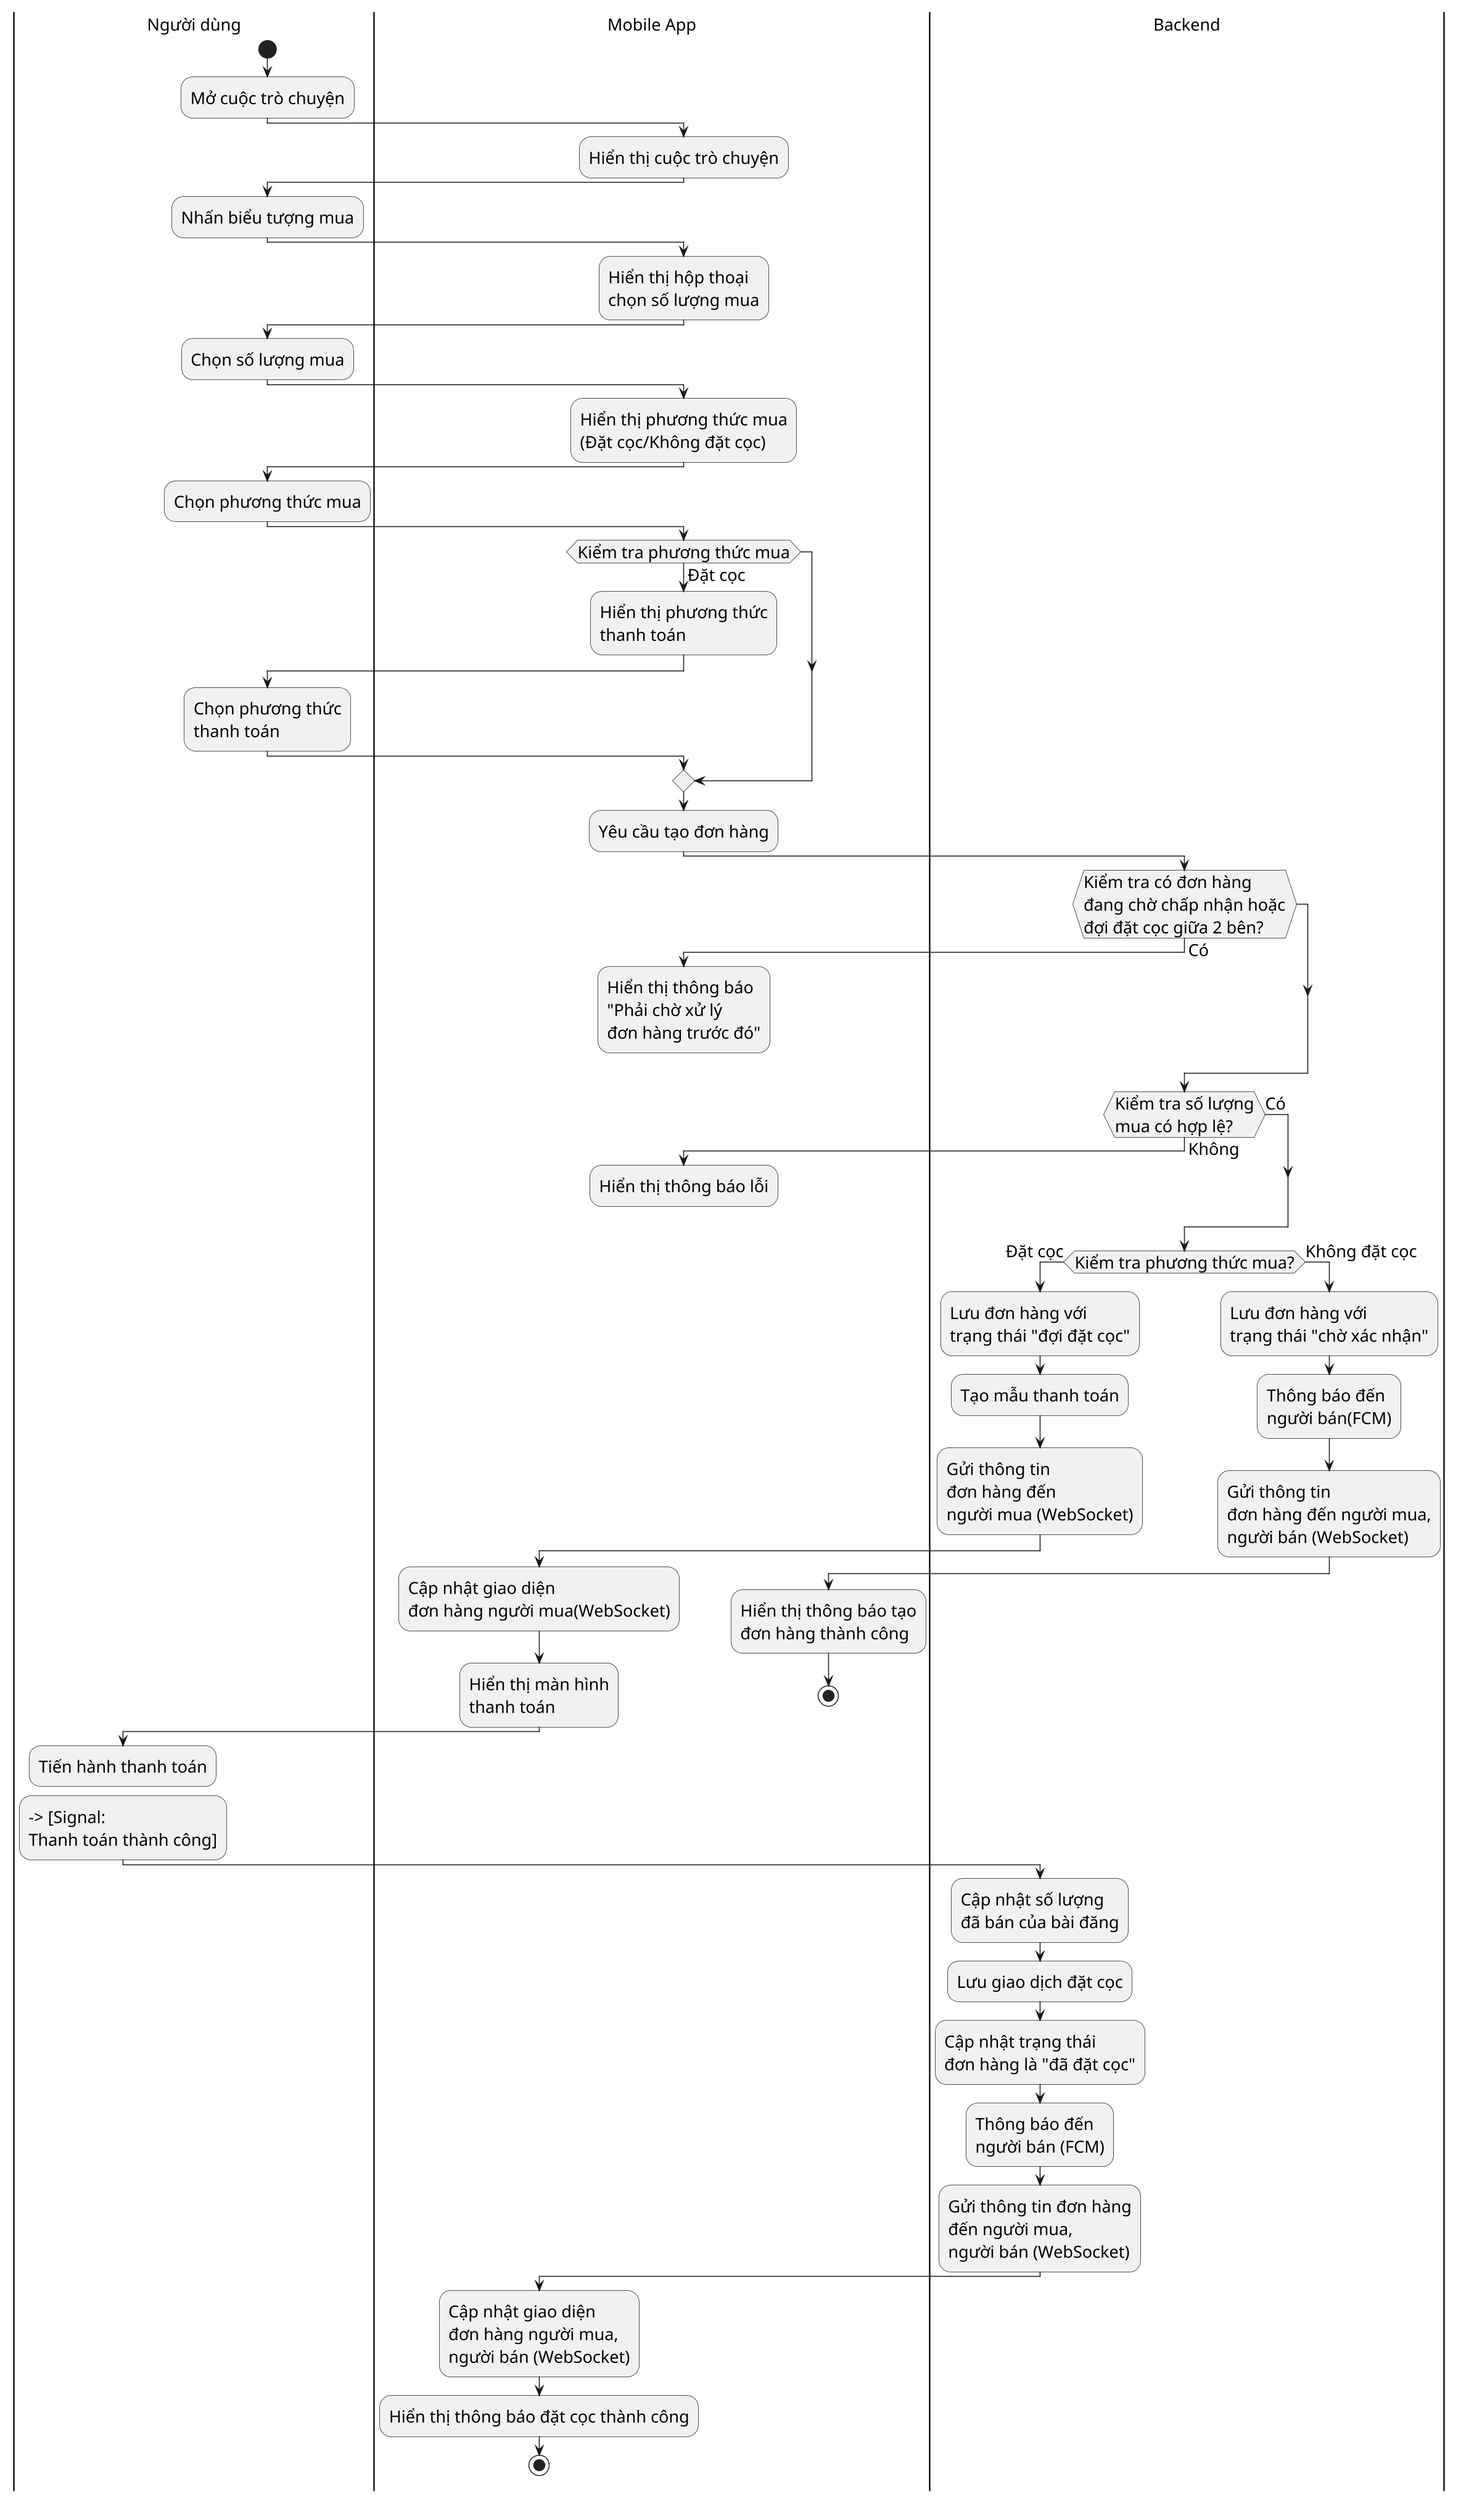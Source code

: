 @startuml
skinparam DefaultFontSize 18
scale 1.5

|Người dùng|
start
:Mở cuộc trò chuyện;

|Mobile App|
:Hiển thị cuộc trò chuyện;

|Người dùng|
:Nhấn biểu tượng mua;

|Mobile App|
:Hiển thị hộp thoại\nchọn số lượng mua;

|Người dùng|
:Chọn số lượng mua;

|Mobile App|
:Hiển thị phương thức mua\n(Đặt cọc/Không đặt cọc);

|Người dùng|
:Chọn phương thức mua;

|Mobile App|
if (Kiểm tra phương thức mua) then (Đặt cọc)
    :Hiển thị phương thức\nthanh toán;
    |Người dùng|
    :Chọn phương thức\nthanh toán;
endif
|Mobile App|
:Yêu cầu tạo đơn hàng;
|Backend|
if (Kiểm tra có đơn hàng\nđang chờ chấp nhận hoặc\nđợi đặt cọc giữa 2 bên?) then (Có)
    |Mobile App|
    :Hiển thị thông báo\n"Phải chờ xử lý\nđơn hàng trước đó";
    detach
endif
|Backend|
if (Kiểm tra số lượng\nmua có hợp lệ?) then (Có)

else (Không)
    |Mobile App|
    :Hiển thị thông báo lỗi;
    detach
endif
|Backend|
if (Kiểm tra phương thức mua?) then (Đặt cọc)
    :Lưu đơn hàng với\ntrạng thái "đợi đặt cọc";
    :Tạo mẫu thanh toán;
    :Gửi thông tin\nđơn hàng đến\nngười mua (WebSocket);
    |Mobile App|
    :Cập nhật giao diện\nđơn hàng người mua(WebSocket);
    :Hiển thị màn hình\nthanh toán;
    |Người dùng|
    :Tiến hành thanh toán;
    detach
    
    --> [Signal:\nThanh toán thành công]
    |Backend|
    :Cập nhật số lượng\nđã bán của bài đăng;
    :Lưu giao dịch đặt cọc;
    :Cập nhật trạng thái\nđơn hàng là "đã đặt cọc";
    :Thông báo đến\nngười bán (FCM);
    :Gửi thông tin đơn hàng\nđến người mua,\nngười bán (WebSocket);
    |Mobile App|
    :Cập nhật giao diện\nđơn hàng người mua,\nngười bán (WebSocket);
    :Hiển thị thông báo đặt cọc thành công;
    stop
else (Không đặt cọc)
    |Backend|
    :Lưu đơn hàng với\ntrạng thái "chờ xác nhận";
    :Thông báo đến\nngười bán(FCM);
    :Gửi thông tin\nđơn hàng đến người mua,\nngười bán (WebSocket);
    |Mobile App|
    :Hiển thị thông báo tạo\nđơn hàng thành công;
    stop
endif
@enduml